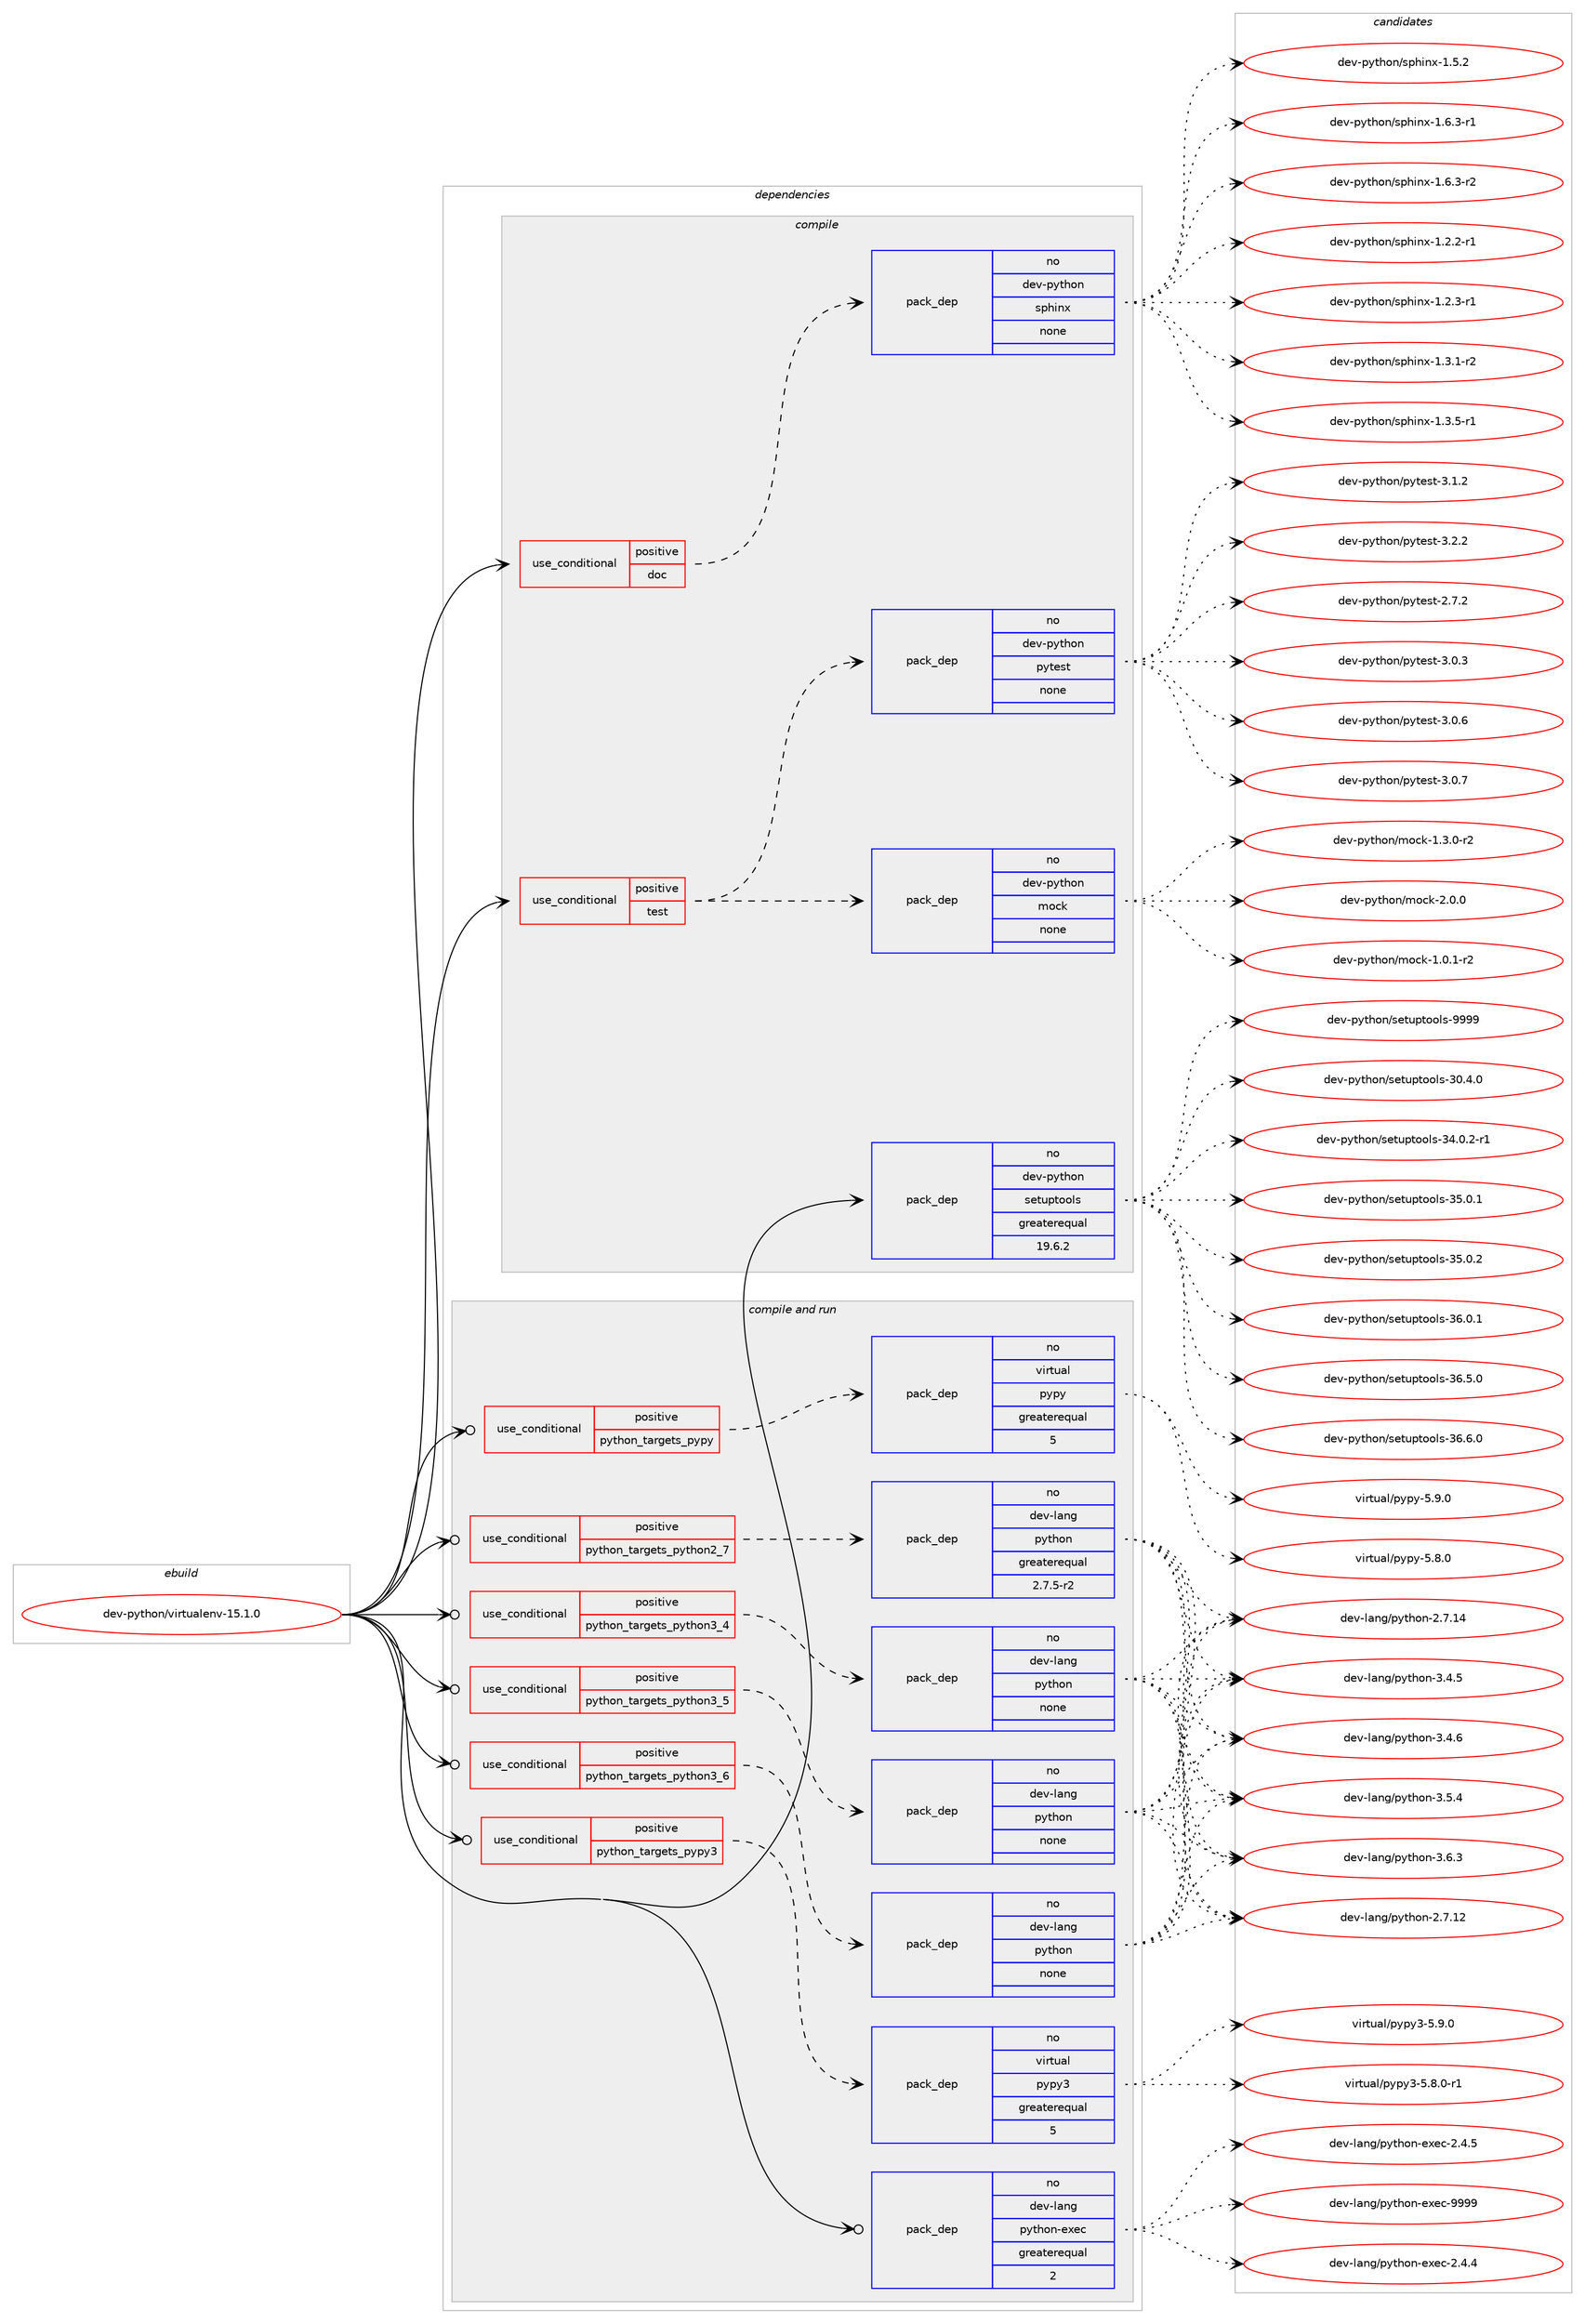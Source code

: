 digraph prolog {

# *************
# Graph options
# *************

newrank=true;
concentrate=true;
compound=true;
graph [rankdir=LR,fontname=Helvetica,fontsize=10,ranksep=1.5];#, ranksep=2.5, nodesep=0.2];
edge  [arrowhead=vee];
node  [fontname=Helvetica,fontsize=10];

# **********
# The ebuild
# **********

subgraph cluster_leftcol {
color=gray;
rank=same;
label=<<i>ebuild</i>>;
id [label="dev-python/virtualenv-15.1.0", color=red, width=4, href="../dev-python/virtualenv-15.1.0.svg"];
}

# ****************
# The dependencies
# ****************

subgraph cluster_midcol {
color=gray;
label=<<i>dependencies</i>>;
subgraph cluster_compile {
fillcolor="#eeeeee";
style=filled;
label=<<i>compile</i>>;
subgraph cond43490 {
dependency192972 [label=<<TABLE BORDER="0" CELLBORDER="1" CELLSPACING="0" CELLPADDING="4"><TR><TD ROWSPAN="3" CELLPADDING="10">use_conditional</TD></TR><TR><TD>positive</TD></TR><TR><TD>doc</TD></TR></TABLE>>, shape=none, color=red];
subgraph pack145520 {
dependency192973 [label=<<TABLE BORDER="0" CELLBORDER="1" CELLSPACING="0" CELLPADDING="4" WIDTH="220"><TR><TD ROWSPAN="6" CELLPADDING="30">pack_dep</TD></TR><TR><TD WIDTH="110">no</TD></TR><TR><TD>dev-python</TD></TR><TR><TD>sphinx</TD></TR><TR><TD>none</TD></TR><TR><TD></TD></TR></TABLE>>, shape=none, color=blue];
}
dependency192972:e -> dependency192973:w [weight=20,style="dashed",arrowhead="vee"];
}
id:e -> dependency192972:w [weight=20,style="solid",arrowhead="vee"];
subgraph cond43491 {
dependency192974 [label=<<TABLE BORDER="0" CELLBORDER="1" CELLSPACING="0" CELLPADDING="4"><TR><TD ROWSPAN="3" CELLPADDING="10">use_conditional</TD></TR><TR><TD>positive</TD></TR><TR><TD>test</TD></TR></TABLE>>, shape=none, color=red];
subgraph pack145521 {
dependency192975 [label=<<TABLE BORDER="0" CELLBORDER="1" CELLSPACING="0" CELLPADDING="4" WIDTH="220"><TR><TD ROWSPAN="6" CELLPADDING="30">pack_dep</TD></TR><TR><TD WIDTH="110">no</TD></TR><TR><TD>dev-python</TD></TR><TR><TD>mock</TD></TR><TR><TD>none</TD></TR><TR><TD></TD></TR></TABLE>>, shape=none, color=blue];
}
dependency192974:e -> dependency192975:w [weight=20,style="dashed",arrowhead="vee"];
subgraph pack145522 {
dependency192976 [label=<<TABLE BORDER="0" CELLBORDER="1" CELLSPACING="0" CELLPADDING="4" WIDTH="220"><TR><TD ROWSPAN="6" CELLPADDING="30">pack_dep</TD></TR><TR><TD WIDTH="110">no</TD></TR><TR><TD>dev-python</TD></TR><TR><TD>pytest</TD></TR><TR><TD>none</TD></TR><TR><TD></TD></TR></TABLE>>, shape=none, color=blue];
}
dependency192974:e -> dependency192976:w [weight=20,style="dashed",arrowhead="vee"];
}
id:e -> dependency192974:w [weight=20,style="solid",arrowhead="vee"];
subgraph pack145523 {
dependency192977 [label=<<TABLE BORDER="0" CELLBORDER="1" CELLSPACING="0" CELLPADDING="4" WIDTH="220"><TR><TD ROWSPAN="6" CELLPADDING="30">pack_dep</TD></TR><TR><TD WIDTH="110">no</TD></TR><TR><TD>dev-python</TD></TR><TR><TD>setuptools</TD></TR><TR><TD>greaterequal</TD></TR><TR><TD>19.6.2</TD></TR></TABLE>>, shape=none, color=blue];
}
id:e -> dependency192977:w [weight=20,style="solid",arrowhead="vee"];
}
subgraph cluster_compileandrun {
fillcolor="#eeeeee";
style=filled;
label=<<i>compile and run</i>>;
subgraph cond43492 {
dependency192978 [label=<<TABLE BORDER="0" CELLBORDER="1" CELLSPACING="0" CELLPADDING="4"><TR><TD ROWSPAN="3" CELLPADDING="10">use_conditional</TD></TR><TR><TD>positive</TD></TR><TR><TD>python_targets_pypy</TD></TR></TABLE>>, shape=none, color=red];
subgraph pack145524 {
dependency192979 [label=<<TABLE BORDER="0" CELLBORDER="1" CELLSPACING="0" CELLPADDING="4" WIDTH="220"><TR><TD ROWSPAN="6" CELLPADDING="30">pack_dep</TD></TR><TR><TD WIDTH="110">no</TD></TR><TR><TD>virtual</TD></TR><TR><TD>pypy</TD></TR><TR><TD>greaterequal</TD></TR><TR><TD>5</TD></TR></TABLE>>, shape=none, color=blue];
}
dependency192978:e -> dependency192979:w [weight=20,style="dashed",arrowhead="vee"];
}
id:e -> dependency192978:w [weight=20,style="solid",arrowhead="odotvee"];
subgraph cond43493 {
dependency192980 [label=<<TABLE BORDER="0" CELLBORDER="1" CELLSPACING="0" CELLPADDING="4"><TR><TD ROWSPAN="3" CELLPADDING="10">use_conditional</TD></TR><TR><TD>positive</TD></TR><TR><TD>python_targets_pypy3</TD></TR></TABLE>>, shape=none, color=red];
subgraph pack145525 {
dependency192981 [label=<<TABLE BORDER="0" CELLBORDER="1" CELLSPACING="0" CELLPADDING="4" WIDTH="220"><TR><TD ROWSPAN="6" CELLPADDING="30">pack_dep</TD></TR><TR><TD WIDTH="110">no</TD></TR><TR><TD>virtual</TD></TR><TR><TD>pypy3</TD></TR><TR><TD>greaterequal</TD></TR><TR><TD>5</TD></TR></TABLE>>, shape=none, color=blue];
}
dependency192980:e -> dependency192981:w [weight=20,style="dashed",arrowhead="vee"];
}
id:e -> dependency192980:w [weight=20,style="solid",arrowhead="odotvee"];
subgraph cond43494 {
dependency192982 [label=<<TABLE BORDER="0" CELLBORDER="1" CELLSPACING="0" CELLPADDING="4"><TR><TD ROWSPAN="3" CELLPADDING="10">use_conditional</TD></TR><TR><TD>positive</TD></TR><TR><TD>python_targets_python2_7</TD></TR></TABLE>>, shape=none, color=red];
subgraph pack145526 {
dependency192983 [label=<<TABLE BORDER="0" CELLBORDER="1" CELLSPACING="0" CELLPADDING="4" WIDTH="220"><TR><TD ROWSPAN="6" CELLPADDING="30">pack_dep</TD></TR><TR><TD WIDTH="110">no</TD></TR><TR><TD>dev-lang</TD></TR><TR><TD>python</TD></TR><TR><TD>greaterequal</TD></TR><TR><TD>2.7.5-r2</TD></TR></TABLE>>, shape=none, color=blue];
}
dependency192982:e -> dependency192983:w [weight=20,style="dashed",arrowhead="vee"];
}
id:e -> dependency192982:w [weight=20,style="solid",arrowhead="odotvee"];
subgraph cond43495 {
dependency192984 [label=<<TABLE BORDER="0" CELLBORDER="1" CELLSPACING="0" CELLPADDING="4"><TR><TD ROWSPAN="3" CELLPADDING="10">use_conditional</TD></TR><TR><TD>positive</TD></TR><TR><TD>python_targets_python3_4</TD></TR></TABLE>>, shape=none, color=red];
subgraph pack145527 {
dependency192985 [label=<<TABLE BORDER="0" CELLBORDER="1" CELLSPACING="0" CELLPADDING="4" WIDTH="220"><TR><TD ROWSPAN="6" CELLPADDING="30">pack_dep</TD></TR><TR><TD WIDTH="110">no</TD></TR><TR><TD>dev-lang</TD></TR><TR><TD>python</TD></TR><TR><TD>none</TD></TR><TR><TD></TD></TR></TABLE>>, shape=none, color=blue];
}
dependency192984:e -> dependency192985:w [weight=20,style="dashed",arrowhead="vee"];
}
id:e -> dependency192984:w [weight=20,style="solid",arrowhead="odotvee"];
subgraph cond43496 {
dependency192986 [label=<<TABLE BORDER="0" CELLBORDER="1" CELLSPACING="0" CELLPADDING="4"><TR><TD ROWSPAN="3" CELLPADDING="10">use_conditional</TD></TR><TR><TD>positive</TD></TR><TR><TD>python_targets_python3_5</TD></TR></TABLE>>, shape=none, color=red];
subgraph pack145528 {
dependency192987 [label=<<TABLE BORDER="0" CELLBORDER="1" CELLSPACING="0" CELLPADDING="4" WIDTH="220"><TR><TD ROWSPAN="6" CELLPADDING="30">pack_dep</TD></TR><TR><TD WIDTH="110">no</TD></TR><TR><TD>dev-lang</TD></TR><TR><TD>python</TD></TR><TR><TD>none</TD></TR><TR><TD></TD></TR></TABLE>>, shape=none, color=blue];
}
dependency192986:e -> dependency192987:w [weight=20,style="dashed",arrowhead="vee"];
}
id:e -> dependency192986:w [weight=20,style="solid",arrowhead="odotvee"];
subgraph cond43497 {
dependency192988 [label=<<TABLE BORDER="0" CELLBORDER="1" CELLSPACING="0" CELLPADDING="4"><TR><TD ROWSPAN="3" CELLPADDING="10">use_conditional</TD></TR><TR><TD>positive</TD></TR><TR><TD>python_targets_python3_6</TD></TR></TABLE>>, shape=none, color=red];
subgraph pack145529 {
dependency192989 [label=<<TABLE BORDER="0" CELLBORDER="1" CELLSPACING="0" CELLPADDING="4" WIDTH="220"><TR><TD ROWSPAN="6" CELLPADDING="30">pack_dep</TD></TR><TR><TD WIDTH="110">no</TD></TR><TR><TD>dev-lang</TD></TR><TR><TD>python</TD></TR><TR><TD>none</TD></TR><TR><TD></TD></TR></TABLE>>, shape=none, color=blue];
}
dependency192988:e -> dependency192989:w [weight=20,style="dashed",arrowhead="vee"];
}
id:e -> dependency192988:w [weight=20,style="solid",arrowhead="odotvee"];
subgraph pack145530 {
dependency192990 [label=<<TABLE BORDER="0" CELLBORDER="1" CELLSPACING="0" CELLPADDING="4" WIDTH="220"><TR><TD ROWSPAN="6" CELLPADDING="30">pack_dep</TD></TR><TR><TD WIDTH="110">no</TD></TR><TR><TD>dev-lang</TD></TR><TR><TD>python-exec</TD></TR><TR><TD>greaterequal</TD></TR><TR><TD>2</TD></TR></TABLE>>, shape=none, color=blue];
}
id:e -> dependency192990:w [weight=20,style="solid",arrowhead="odotvee"];
}
subgraph cluster_run {
fillcolor="#eeeeee";
style=filled;
label=<<i>run</i>>;
}
}

# **************
# The candidates
# **************

subgraph cluster_choices {
rank=same;
color=gray;
label=<<i>candidates</i>>;

subgraph choice145520 {
color=black;
nodesep=1;
choice10010111845112121116104111110471151121041051101204549465046504511449 [label="dev-python/sphinx-1.2.2-r1", color=red, width=4,href="../dev-python/sphinx-1.2.2-r1.svg"];
choice10010111845112121116104111110471151121041051101204549465046514511449 [label="dev-python/sphinx-1.2.3-r1", color=red, width=4,href="../dev-python/sphinx-1.2.3-r1.svg"];
choice10010111845112121116104111110471151121041051101204549465146494511450 [label="dev-python/sphinx-1.3.1-r2", color=red, width=4,href="../dev-python/sphinx-1.3.1-r2.svg"];
choice10010111845112121116104111110471151121041051101204549465146534511449 [label="dev-python/sphinx-1.3.5-r1", color=red, width=4,href="../dev-python/sphinx-1.3.5-r1.svg"];
choice1001011184511212111610411111047115112104105110120454946534650 [label="dev-python/sphinx-1.5.2", color=red, width=4,href="../dev-python/sphinx-1.5.2.svg"];
choice10010111845112121116104111110471151121041051101204549465446514511449 [label="dev-python/sphinx-1.6.3-r1", color=red, width=4,href="../dev-python/sphinx-1.6.3-r1.svg"];
choice10010111845112121116104111110471151121041051101204549465446514511450 [label="dev-python/sphinx-1.6.3-r2", color=red, width=4,href="../dev-python/sphinx-1.6.3-r2.svg"];
dependency192973:e -> choice10010111845112121116104111110471151121041051101204549465046504511449:w [style=dotted,weight="100"];
dependency192973:e -> choice10010111845112121116104111110471151121041051101204549465046514511449:w [style=dotted,weight="100"];
dependency192973:e -> choice10010111845112121116104111110471151121041051101204549465146494511450:w [style=dotted,weight="100"];
dependency192973:e -> choice10010111845112121116104111110471151121041051101204549465146534511449:w [style=dotted,weight="100"];
dependency192973:e -> choice1001011184511212111610411111047115112104105110120454946534650:w [style=dotted,weight="100"];
dependency192973:e -> choice10010111845112121116104111110471151121041051101204549465446514511449:w [style=dotted,weight="100"];
dependency192973:e -> choice10010111845112121116104111110471151121041051101204549465446514511450:w [style=dotted,weight="100"];
}
subgraph choice145521 {
color=black;
nodesep=1;
choice1001011184511212111610411111047109111991074549464846494511450 [label="dev-python/mock-1.0.1-r2", color=red, width=4,href="../dev-python/mock-1.0.1-r2.svg"];
choice1001011184511212111610411111047109111991074549465146484511450 [label="dev-python/mock-1.3.0-r2", color=red, width=4,href="../dev-python/mock-1.3.0-r2.svg"];
choice100101118451121211161041111104710911199107455046484648 [label="dev-python/mock-2.0.0", color=red, width=4,href="../dev-python/mock-2.0.0.svg"];
dependency192975:e -> choice1001011184511212111610411111047109111991074549464846494511450:w [style=dotted,weight="100"];
dependency192975:e -> choice1001011184511212111610411111047109111991074549465146484511450:w [style=dotted,weight="100"];
dependency192975:e -> choice100101118451121211161041111104710911199107455046484648:w [style=dotted,weight="100"];
}
subgraph choice145522 {
color=black;
nodesep=1;
choice1001011184511212111610411111047112121116101115116455046554650 [label="dev-python/pytest-2.7.2", color=red, width=4,href="../dev-python/pytest-2.7.2.svg"];
choice1001011184511212111610411111047112121116101115116455146484651 [label="dev-python/pytest-3.0.3", color=red, width=4,href="../dev-python/pytest-3.0.3.svg"];
choice1001011184511212111610411111047112121116101115116455146484654 [label="dev-python/pytest-3.0.6", color=red, width=4,href="../dev-python/pytest-3.0.6.svg"];
choice1001011184511212111610411111047112121116101115116455146484655 [label="dev-python/pytest-3.0.7", color=red, width=4,href="../dev-python/pytest-3.0.7.svg"];
choice1001011184511212111610411111047112121116101115116455146494650 [label="dev-python/pytest-3.1.2", color=red, width=4,href="../dev-python/pytest-3.1.2.svg"];
choice1001011184511212111610411111047112121116101115116455146504650 [label="dev-python/pytest-3.2.2", color=red, width=4,href="../dev-python/pytest-3.2.2.svg"];
dependency192976:e -> choice1001011184511212111610411111047112121116101115116455046554650:w [style=dotted,weight="100"];
dependency192976:e -> choice1001011184511212111610411111047112121116101115116455146484651:w [style=dotted,weight="100"];
dependency192976:e -> choice1001011184511212111610411111047112121116101115116455146484654:w [style=dotted,weight="100"];
dependency192976:e -> choice1001011184511212111610411111047112121116101115116455146484655:w [style=dotted,weight="100"];
dependency192976:e -> choice1001011184511212111610411111047112121116101115116455146494650:w [style=dotted,weight="100"];
dependency192976:e -> choice1001011184511212111610411111047112121116101115116455146504650:w [style=dotted,weight="100"];
}
subgraph choice145523 {
color=black;
nodesep=1;
choice100101118451121211161041111104711510111611711211611111110811545514846524648 [label="dev-python/setuptools-30.4.0", color=red, width=4,href="../dev-python/setuptools-30.4.0.svg"];
choice1001011184511212111610411111047115101116117112116111111108115455152464846504511449 [label="dev-python/setuptools-34.0.2-r1", color=red, width=4,href="../dev-python/setuptools-34.0.2-r1.svg"];
choice100101118451121211161041111104711510111611711211611111110811545515346484649 [label="dev-python/setuptools-35.0.1", color=red, width=4,href="../dev-python/setuptools-35.0.1.svg"];
choice100101118451121211161041111104711510111611711211611111110811545515346484650 [label="dev-python/setuptools-35.0.2", color=red, width=4,href="../dev-python/setuptools-35.0.2.svg"];
choice100101118451121211161041111104711510111611711211611111110811545515446484649 [label="dev-python/setuptools-36.0.1", color=red, width=4,href="../dev-python/setuptools-36.0.1.svg"];
choice100101118451121211161041111104711510111611711211611111110811545515446534648 [label="dev-python/setuptools-36.5.0", color=red, width=4,href="../dev-python/setuptools-36.5.0.svg"];
choice100101118451121211161041111104711510111611711211611111110811545515446544648 [label="dev-python/setuptools-36.6.0", color=red, width=4,href="../dev-python/setuptools-36.6.0.svg"];
choice10010111845112121116104111110471151011161171121161111111081154557575757 [label="dev-python/setuptools-9999", color=red, width=4,href="../dev-python/setuptools-9999.svg"];
dependency192977:e -> choice100101118451121211161041111104711510111611711211611111110811545514846524648:w [style=dotted,weight="100"];
dependency192977:e -> choice1001011184511212111610411111047115101116117112116111111108115455152464846504511449:w [style=dotted,weight="100"];
dependency192977:e -> choice100101118451121211161041111104711510111611711211611111110811545515346484649:w [style=dotted,weight="100"];
dependency192977:e -> choice100101118451121211161041111104711510111611711211611111110811545515346484650:w [style=dotted,weight="100"];
dependency192977:e -> choice100101118451121211161041111104711510111611711211611111110811545515446484649:w [style=dotted,weight="100"];
dependency192977:e -> choice100101118451121211161041111104711510111611711211611111110811545515446534648:w [style=dotted,weight="100"];
dependency192977:e -> choice100101118451121211161041111104711510111611711211611111110811545515446544648:w [style=dotted,weight="100"];
dependency192977:e -> choice10010111845112121116104111110471151011161171121161111111081154557575757:w [style=dotted,weight="100"];
}
subgraph choice145524 {
color=black;
nodesep=1;
choice1181051141161179710847112121112121455346564648 [label="virtual/pypy-5.8.0", color=red, width=4,href="../virtual/pypy-5.8.0.svg"];
choice1181051141161179710847112121112121455346574648 [label="virtual/pypy-5.9.0", color=red, width=4,href="../virtual/pypy-5.9.0.svg"];
dependency192979:e -> choice1181051141161179710847112121112121455346564648:w [style=dotted,weight="100"];
dependency192979:e -> choice1181051141161179710847112121112121455346574648:w [style=dotted,weight="100"];
}
subgraph choice145525 {
color=black;
nodesep=1;
choice1181051141161179710847112121112121514553465646484511449 [label="virtual/pypy3-5.8.0-r1", color=red, width=4,href="../virtual/pypy3-5.8.0-r1.svg"];
choice118105114116117971084711212111212151455346574648 [label="virtual/pypy3-5.9.0", color=red, width=4,href="../virtual/pypy3-5.9.0.svg"];
dependency192981:e -> choice1181051141161179710847112121112121514553465646484511449:w [style=dotted,weight="100"];
dependency192981:e -> choice118105114116117971084711212111212151455346574648:w [style=dotted,weight="100"];
}
subgraph choice145526 {
color=black;
nodesep=1;
choice10010111845108971101034711212111610411111045504655464950 [label="dev-lang/python-2.7.12", color=red, width=4,href="../dev-lang/python-2.7.12.svg"];
choice10010111845108971101034711212111610411111045504655464952 [label="dev-lang/python-2.7.14", color=red, width=4,href="../dev-lang/python-2.7.14.svg"];
choice100101118451089711010347112121116104111110455146524653 [label="dev-lang/python-3.4.5", color=red, width=4,href="../dev-lang/python-3.4.5.svg"];
choice100101118451089711010347112121116104111110455146524654 [label="dev-lang/python-3.4.6", color=red, width=4,href="../dev-lang/python-3.4.6.svg"];
choice100101118451089711010347112121116104111110455146534652 [label="dev-lang/python-3.5.4", color=red, width=4,href="../dev-lang/python-3.5.4.svg"];
choice100101118451089711010347112121116104111110455146544651 [label="dev-lang/python-3.6.3", color=red, width=4,href="../dev-lang/python-3.6.3.svg"];
dependency192983:e -> choice10010111845108971101034711212111610411111045504655464950:w [style=dotted,weight="100"];
dependency192983:e -> choice10010111845108971101034711212111610411111045504655464952:w [style=dotted,weight="100"];
dependency192983:e -> choice100101118451089711010347112121116104111110455146524653:w [style=dotted,weight="100"];
dependency192983:e -> choice100101118451089711010347112121116104111110455146524654:w [style=dotted,weight="100"];
dependency192983:e -> choice100101118451089711010347112121116104111110455146534652:w [style=dotted,weight="100"];
dependency192983:e -> choice100101118451089711010347112121116104111110455146544651:w [style=dotted,weight="100"];
}
subgraph choice145527 {
color=black;
nodesep=1;
choice10010111845108971101034711212111610411111045504655464950 [label="dev-lang/python-2.7.12", color=red, width=4,href="../dev-lang/python-2.7.12.svg"];
choice10010111845108971101034711212111610411111045504655464952 [label="dev-lang/python-2.7.14", color=red, width=4,href="../dev-lang/python-2.7.14.svg"];
choice100101118451089711010347112121116104111110455146524653 [label="dev-lang/python-3.4.5", color=red, width=4,href="../dev-lang/python-3.4.5.svg"];
choice100101118451089711010347112121116104111110455146524654 [label="dev-lang/python-3.4.6", color=red, width=4,href="../dev-lang/python-3.4.6.svg"];
choice100101118451089711010347112121116104111110455146534652 [label="dev-lang/python-3.5.4", color=red, width=4,href="../dev-lang/python-3.5.4.svg"];
choice100101118451089711010347112121116104111110455146544651 [label="dev-lang/python-3.6.3", color=red, width=4,href="../dev-lang/python-3.6.3.svg"];
dependency192985:e -> choice10010111845108971101034711212111610411111045504655464950:w [style=dotted,weight="100"];
dependency192985:e -> choice10010111845108971101034711212111610411111045504655464952:w [style=dotted,weight="100"];
dependency192985:e -> choice100101118451089711010347112121116104111110455146524653:w [style=dotted,weight="100"];
dependency192985:e -> choice100101118451089711010347112121116104111110455146524654:w [style=dotted,weight="100"];
dependency192985:e -> choice100101118451089711010347112121116104111110455146534652:w [style=dotted,weight="100"];
dependency192985:e -> choice100101118451089711010347112121116104111110455146544651:w [style=dotted,weight="100"];
}
subgraph choice145528 {
color=black;
nodesep=1;
choice10010111845108971101034711212111610411111045504655464950 [label="dev-lang/python-2.7.12", color=red, width=4,href="../dev-lang/python-2.7.12.svg"];
choice10010111845108971101034711212111610411111045504655464952 [label="dev-lang/python-2.7.14", color=red, width=4,href="../dev-lang/python-2.7.14.svg"];
choice100101118451089711010347112121116104111110455146524653 [label="dev-lang/python-3.4.5", color=red, width=4,href="../dev-lang/python-3.4.5.svg"];
choice100101118451089711010347112121116104111110455146524654 [label="dev-lang/python-3.4.6", color=red, width=4,href="../dev-lang/python-3.4.6.svg"];
choice100101118451089711010347112121116104111110455146534652 [label="dev-lang/python-3.5.4", color=red, width=4,href="../dev-lang/python-3.5.4.svg"];
choice100101118451089711010347112121116104111110455146544651 [label="dev-lang/python-3.6.3", color=red, width=4,href="../dev-lang/python-3.6.3.svg"];
dependency192987:e -> choice10010111845108971101034711212111610411111045504655464950:w [style=dotted,weight="100"];
dependency192987:e -> choice10010111845108971101034711212111610411111045504655464952:w [style=dotted,weight="100"];
dependency192987:e -> choice100101118451089711010347112121116104111110455146524653:w [style=dotted,weight="100"];
dependency192987:e -> choice100101118451089711010347112121116104111110455146524654:w [style=dotted,weight="100"];
dependency192987:e -> choice100101118451089711010347112121116104111110455146534652:w [style=dotted,weight="100"];
dependency192987:e -> choice100101118451089711010347112121116104111110455146544651:w [style=dotted,weight="100"];
}
subgraph choice145529 {
color=black;
nodesep=1;
choice10010111845108971101034711212111610411111045504655464950 [label="dev-lang/python-2.7.12", color=red, width=4,href="../dev-lang/python-2.7.12.svg"];
choice10010111845108971101034711212111610411111045504655464952 [label="dev-lang/python-2.7.14", color=red, width=4,href="../dev-lang/python-2.7.14.svg"];
choice100101118451089711010347112121116104111110455146524653 [label="dev-lang/python-3.4.5", color=red, width=4,href="../dev-lang/python-3.4.5.svg"];
choice100101118451089711010347112121116104111110455146524654 [label="dev-lang/python-3.4.6", color=red, width=4,href="../dev-lang/python-3.4.6.svg"];
choice100101118451089711010347112121116104111110455146534652 [label="dev-lang/python-3.5.4", color=red, width=4,href="../dev-lang/python-3.5.4.svg"];
choice100101118451089711010347112121116104111110455146544651 [label="dev-lang/python-3.6.3", color=red, width=4,href="../dev-lang/python-3.6.3.svg"];
dependency192989:e -> choice10010111845108971101034711212111610411111045504655464950:w [style=dotted,weight="100"];
dependency192989:e -> choice10010111845108971101034711212111610411111045504655464952:w [style=dotted,weight="100"];
dependency192989:e -> choice100101118451089711010347112121116104111110455146524653:w [style=dotted,weight="100"];
dependency192989:e -> choice100101118451089711010347112121116104111110455146524654:w [style=dotted,weight="100"];
dependency192989:e -> choice100101118451089711010347112121116104111110455146534652:w [style=dotted,weight="100"];
dependency192989:e -> choice100101118451089711010347112121116104111110455146544651:w [style=dotted,weight="100"];
}
subgraph choice145530 {
color=black;
nodesep=1;
choice1001011184510897110103471121211161041111104510112010199455046524652 [label="dev-lang/python-exec-2.4.4", color=red, width=4,href="../dev-lang/python-exec-2.4.4.svg"];
choice1001011184510897110103471121211161041111104510112010199455046524653 [label="dev-lang/python-exec-2.4.5", color=red, width=4,href="../dev-lang/python-exec-2.4.5.svg"];
choice10010111845108971101034711212111610411111045101120101994557575757 [label="dev-lang/python-exec-9999", color=red, width=4,href="../dev-lang/python-exec-9999.svg"];
dependency192990:e -> choice1001011184510897110103471121211161041111104510112010199455046524652:w [style=dotted,weight="100"];
dependency192990:e -> choice1001011184510897110103471121211161041111104510112010199455046524653:w [style=dotted,weight="100"];
dependency192990:e -> choice10010111845108971101034711212111610411111045101120101994557575757:w [style=dotted,weight="100"];
}
}

}
